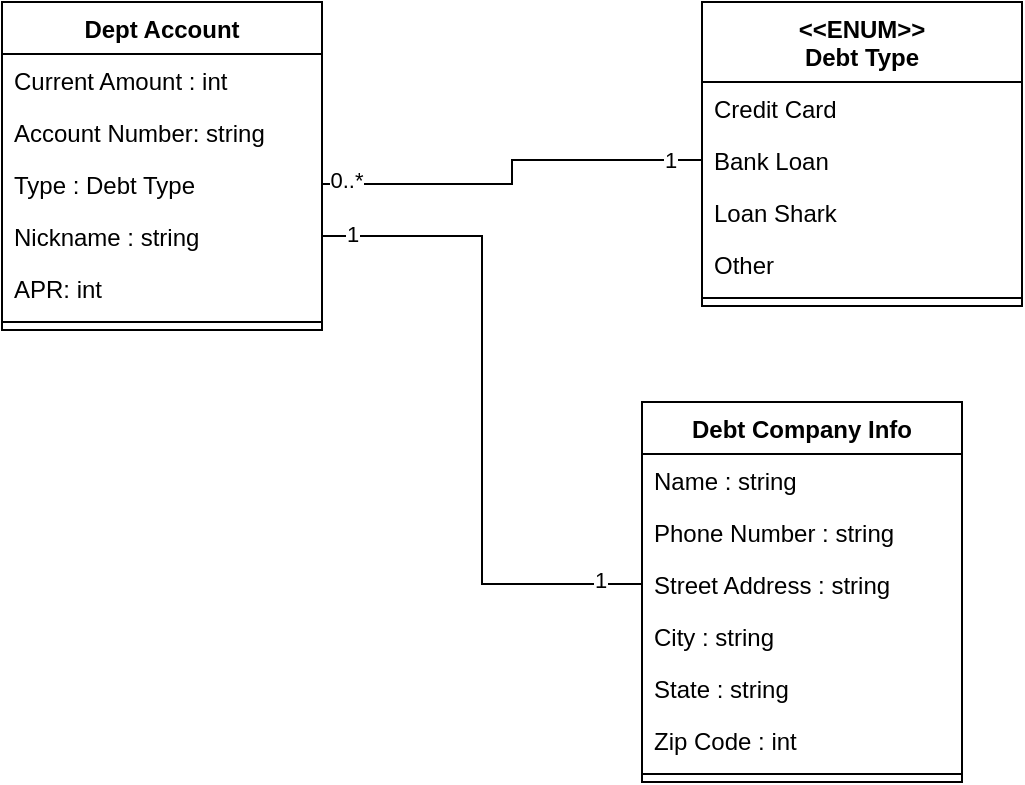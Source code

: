 <mxfile version="15.0.3" type="github">
  <diagram id="C5RBs43oDa-KdzZeNtuy" name="Page-1">
    <mxGraphModel dx="1422" dy="729" grid="1" gridSize="10" guides="1" tooltips="1" connect="1" arrows="1" fold="1" page="1" pageScale="1" pageWidth="827" pageHeight="1169" math="0" shadow="0">
      <root>
        <mxCell id="WIyWlLk6GJQsqaUBKTNV-0" />
        <mxCell id="WIyWlLk6GJQsqaUBKTNV-1" parent="WIyWlLk6GJQsqaUBKTNV-0" />
        <mxCell id="2ctmbRKMQEPnxCyGEqB2-3" value="Debt Company Info" style="swimlane;fontStyle=1;align=center;verticalAlign=top;childLayout=stackLayout;horizontal=1;startSize=26;horizontalStack=0;resizeParent=1;resizeParentMax=0;resizeLast=0;collapsible=1;marginBottom=0;" vertex="1" parent="WIyWlLk6GJQsqaUBKTNV-1">
          <mxGeometry x="500" y="310" width="160" height="190" as="geometry" />
        </mxCell>
        <mxCell id="2ctmbRKMQEPnxCyGEqB2-4" value="Name : string" style="text;strokeColor=none;fillColor=none;align=left;verticalAlign=top;spacingLeft=4;spacingRight=4;overflow=hidden;rotatable=0;points=[[0,0.5],[1,0.5]];portConstraint=eastwest;" vertex="1" parent="2ctmbRKMQEPnxCyGEqB2-3">
          <mxGeometry y="26" width="160" height="26" as="geometry" />
        </mxCell>
        <mxCell id="2ctmbRKMQEPnxCyGEqB2-7" value="Phone Number : string" style="text;strokeColor=none;fillColor=none;align=left;verticalAlign=top;spacingLeft=4;spacingRight=4;overflow=hidden;rotatable=0;points=[[0,0.5],[1,0.5]];portConstraint=eastwest;" vertex="1" parent="2ctmbRKMQEPnxCyGEqB2-3">
          <mxGeometry y="52" width="160" height="26" as="geometry" />
        </mxCell>
        <mxCell id="2ctmbRKMQEPnxCyGEqB2-8" value="Street Address : string" style="text;strokeColor=none;fillColor=none;align=left;verticalAlign=top;spacingLeft=4;spacingRight=4;overflow=hidden;rotatable=0;points=[[0,0.5],[1,0.5]];portConstraint=eastwest;" vertex="1" parent="2ctmbRKMQEPnxCyGEqB2-3">
          <mxGeometry y="78" width="160" height="26" as="geometry" />
        </mxCell>
        <mxCell id="2ctmbRKMQEPnxCyGEqB2-11" value="City : string" style="text;strokeColor=none;fillColor=none;align=left;verticalAlign=top;spacingLeft=4;spacingRight=4;overflow=hidden;rotatable=0;points=[[0,0.5],[1,0.5]];portConstraint=eastwest;" vertex="1" parent="2ctmbRKMQEPnxCyGEqB2-3">
          <mxGeometry y="104" width="160" height="26" as="geometry" />
        </mxCell>
        <mxCell id="2ctmbRKMQEPnxCyGEqB2-9" value="State : string" style="text;strokeColor=none;fillColor=none;align=left;verticalAlign=top;spacingLeft=4;spacingRight=4;overflow=hidden;rotatable=0;points=[[0,0.5],[1,0.5]];portConstraint=eastwest;" vertex="1" parent="2ctmbRKMQEPnxCyGEqB2-3">
          <mxGeometry y="130" width="160" height="26" as="geometry" />
        </mxCell>
        <mxCell id="2ctmbRKMQEPnxCyGEqB2-10" value="Zip Code : int" style="text;strokeColor=none;fillColor=none;align=left;verticalAlign=top;spacingLeft=4;spacingRight=4;overflow=hidden;rotatable=0;points=[[0,0.5],[1,0.5]];portConstraint=eastwest;" vertex="1" parent="2ctmbRKMQEPnxCyGEqB2-3">
          <mxGeometry y="156" width="160" height="26" as="geometry" />
        </mxCell>
        <mxCell id="2ctmbRKMQEPnxCyGEqB2-5" value="" style="line;strokeWidth=1;fillColor=none;align=left;verticalAlign=middle;spacingTop=-1;spacingLeft=3;spacingRight=3;rotatable=0;labelPosition=right;points=[];portConstraint=eastwest;" vertex="1" parent="2ctmbRKMQEPnxCyGEqB2-3">
          <mxGeometry y="182" width="160" height="8" as="geometry" />
        </mxCell>
        <mxCell id="2ctmbRKMQEPnxCyGEqB2-12" value="Dept Account" style="swimlane;fontStyle=1;align=center;verticalAlign=top;childLayout=stackLayout;horizontal=1;startSize=26;horizontalStack=0;resizeParent=1;resizeParentMax=0;resizeLast=0;collapsible=1;marginBottom=0;" vertex="1" parent="WIyWlLk6GJQsqaUBKTNV-1">
          <mxGeometry x="180" y="110" width="160" height="164" as="geometry" />
        </mxCell>
        <mxCell id="2ctmbRKMQEPnxCyGEqB2-13" value="Current Amount : int" style="text;strokeColor=none;fillColor=none;align=left;verticalAlign=top;spacingLeft=4;spacingRight=4;overflow=hidden;rotatable=0;points=[[0,0.5],[1,0.5]];portConstraint=eastwest;" vertex="1" parent="2ctmbRKMQEPnxCyGEqB2-12">
          <mxGeometry y="26" width="160" height="26" as="geometry" />
        </mxCell>
        <mxCell id="2ctmbRKMQEPnxCyGEqB2-16" value="Account Number: string" style="text;strokeColor=none;fillColor=none;align=left;verticalAlign=top;spacingLeft=4;spacingRight=4;overflow=hidden;rotatable=0;points=[[0,0.5],[1,0.5]];portConstraint=eastwest;" vertex="1" parent="2ctmbRKMQEPnxCyGEqB2-12">
          <mxGeometry y="52" width="160" height="26" as="geometry" />
        </mxCell>
        <mxCell id="2ctmbRKMQEPnxCyGEqB2-17" value="Type : Debt Type" style="text;strokeColor=none;fillColor=none;align=left;verticalAlign=top;spacingLeft=4;spacingRight=4;overflow=hidden;rotatable=0;points=[[0,0.5],[1,0.5]];portConstraint=eastwest;" vertex="1" parent="2ctmbRKMQEPnxCyGEqB2-12">
          <mxGeometry y="78" width="160" height="26" as="geometry" />
        </mxCell>
        <mxCell id="2ctmbRKMQEPnxCyGEqB2-18" value="Nickname : string" style="text;strokeColor=none;fillColor=none;align=left;verticalAlign=top;spacingLeft=4;spacingRight=4;overflow=hidden;rotatable=0;points=[[0,0.5],[1,0.5]];portConstraint=eastwest;" vertex="1" parent="2ctmbRKMQEPnxCyGEqB2-12">
          <mxGeometry y="104" width="160" height="26" as="geometry" />
        </mxCell>
        <mxCell id="2ctmbRKMQEPnxCyGEqB2-19" value="APR: int" style="text;strokeColor=none;fillColor=none;align=left;verticalAlign=top;spacingLeft=4;spacingRight=4;overflow=hidden;rotatable=0;points=[[0,0.5],[1,0.5]];portConstraint=eastwest;" vertex="1" parent="2ctmbRKMQEPnxCyGEqB2-12">
          <mxGeometry y="130" width="160" height="26" as="geometry" />
        </mxCell>
        <mxCell id="2ctmbRKMQEPnxCyGEqB2-14" value="" style="line;strokeWidth=1;fillColor=none;align=left;verticalAlign=middle;spacingTop=-1;spacingLeft=3;spacingRight=3;rotatable=0;labelPosition=right;points=[];portConstraint=eastwest;" vertex="1" parent="2ctmbRKMQEPnxCyGEqB2-12">
          <mxGeometry y="156" width="160" height="8" as="geometry" />
        </mxCell>
        <mxCell id="2ctmbRKMQEPnxCyGEqB2-20" value="&lt;&lt;ENUM&gt;&gt;&#xa;Debt Type" style="swimlane;fontStyle=1;align=center;verticalAlign=top;childLayout=stackLayout;horizontal=1;startSize=40;horizontalStack=0;resizeParent=1;resizeParentMax=0;resizeLast=0;collapsible=1;marginBottom=0;" vertex="1" parent="WIyWlLk6GJQsqaUBKTNV-1">
          <mxGeometry x="530" y="110" width="160" height="152" as="geometry" />
        </mxCell>
        <mxCell id="2ctmbRKMQEPnxCyGEqB2-21" value="Credit Card" style="text;strokeColor=none;fillColor=none;align=left;verticalAlign=top;spacingLeft=4;spacingRight=4;overflow=hidden;rotatable=0;points=[[0,0.5],[1,0.5]];portConstraint=eastwest;" vertex="1" parent="2ctmbRKMQEPnxCyGEqB2-20">
          <mxGeometry y="40" width="160" height="26" as="geometry" />
        </mxCell>
        <mxCell id="2ctmbRKMQEPnxCyGEqB2-24" value="Bank Loan" style="text;strokeColor=none;fillColor=none;align=left;verticalAlign=top;spacingLeft=4;spacingRight=4;overflow=hidden;rotatable=0;points=[[0,0.5],[1,0.5]];portConstraint=eastwest;" vertex="1" parent="2ctmbRKMQEPnxCyGEqB2-20">
          <mxGeometry y="66" width="160" height="26" as="geometry" />
        </mxCell>
        <mxCell id="2ctmbRKMQEPnxCyGEqB2-25" value="Loan Shark" style="text;strokeColor=none;fillColor=none;align=left;verticalAlign=top;spacingLeft=4;spacingRight=4;overflow=hidden;rotatable=0;points=[[0,0.5],[1,0.5]];portConstraint=eastwest;" vertex="1" parent="2ctmbRKMQEPnxCyGEqB2-20">
          <mxGeometry y="92" width="160" height="26" as="geometry" />
        </mxCell>
        <mxCell id="2ctmbRKMQEPnxCyGEqB2-26" value="Other" style="text;strokeColor=none;fillColor=none;align=left;verticalAlign=top;spacingLeft=4;spacingRight=4;overflow=hidden;rotatable=0;points=[[0,0.5],[1,0.5]];portConstraint=eastwest;" vertex="1" parent="2ctmbRKMQEPnxCyGEqB2-20">
          <mxGeometry y="118" width="160" height="26" as="geometry" />
        </mxCell>
        <mxCell id="2ctmbRKMQEPnxCyGEqB2-22" value="" style="line;strokeWidth=1;fillColor=none;align=left;verticalAlign=middle;spacingTop=-1;spacingLeft=3;spacingRight=3;rotatable=0;labelPosition=right;points=[];portConstraint=eastwest;" vertex="1" parent="2ctmbRKMQEPnxCyGEqB2-20">
          <mxGeometry y="144" width="160" height="8" as="geometry" />
        </mxCell>
        <mxCell id="2ctmbRKMQEPnxCyGEqB2-27" style="edgeStyle=orthogonalEdgeStyle;rounded=0;orthogonalLoop=1;jettySize=auto;html=1;exitX=1;exitY=0.5;exitDx=0;exitDy=0;entryX=0;entryY=0.5;entryDx=0;entryDy=0;endArrow=none;endFill=0;" edge="1" parent="WIyWlLk6GJQsqaUBKTNV-1" source="2ctmbRKMQEPnxCyGEqB2-17" target="2ctmbRKMQEPnxCyGEqB2-24">
          <mxGeometry relative="1" as="geometry" />
        </mxCell>
        <mxCell id="2ctmbRKMQEPnxCyGEqB2-28" value="0..*" style="edgeLabel;html=1;align=center;verticalAlign=middle;resizable=0;points=[];" vertex="1" connectable="0" parent="2ctmbRKMQEPnxCyGEqB2-27">
          <mxGeometry x="-0.881" y="2" relative="1" as="geometry">
            <mxPoint as="offset" />
          </mxGeometry>
        </mxCell>
        <mxCell id="2ctmbRKMQEPnxCyGEqB2-29" value="1&lt;br&gt;" style="edgeLabel;html=1;align=center;verticalAlign=middle;resizable=0;points=[];" vertex="1" connectable="0" parent="2ctmbRKMQEPnxCyGEqB2-27">
          <mxGeometry x="0.842" relative="1" as="geometry">
            <mxPoint as="offset" />
          </mxGeometry>
        </mxCell>
        <mxCell id="2ctmbRKMQEPnxCyGEqB2-30" style="edgeStyle=orthogonalEdgeStyle;rounded=0;orthogonalLoop=1;jettySize=auto;html=1;exitX=1;exitY=0.5;exitDx=0;exitDy=0;entryX=0;entryY=0.5;entryDx=0;entryDy=0;endArrow=none;endFill=0;" edge="1" parent="WIyWlLk6GJQsqaUBKTNV-1" source="2ctmbRKMQEPnxCyGEqB2-18" target="2ctmbRKMQEPnxCyGEqB2-8">
          <mxGeometry relative="1" as="geometry" />
        </mxCell>
        <mxCell id="2ctmbRKMQEPnxCyGEqB2-32" value="1" style="edgeLabel;html=1;align=center;verticalAlign=middle;resizable=0;points=[];" vertex="1" connectable="0" parent="2ctmbRKMQEPnxCyGEqB2-30">
          <mxGeometry x="0.874" y="2" relative="1" as="geometry">
            <mxPoint as="offset" />
          </mxGeometry>
        </mxCell>
        <mxCell id="2ctmbRKMQEPnxCyGEqB2-34" value="1&lt;br&gt;" style="edgeLabel;html=1;align=center;verticalAlign=middle;resizable=0;points=[];" vertex="1" connectable="0" parent="2ctmbRKMQEPnxCyGEqB2-30">
          <mxGeometry x="-0.91" y="1" relative="1" as="geometry">
            <mxPoint as="offset" />
          </mxGeometry>
        </mxCell>
      </root>
    </mxGraphModel>
  </diagram>
</mxfile>
